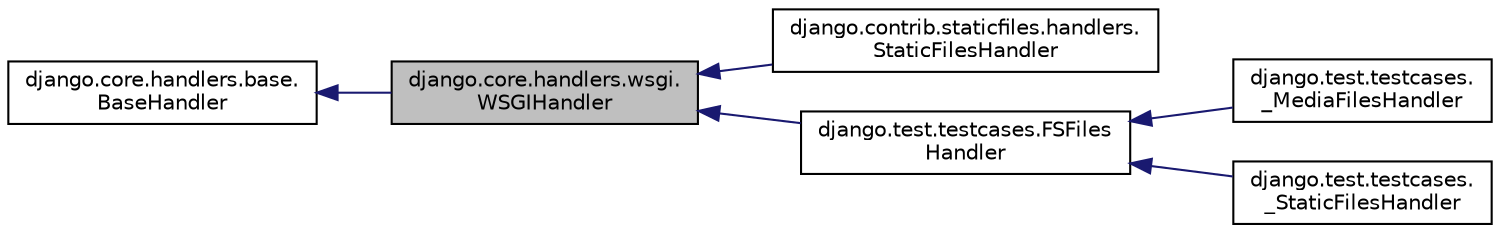 digraph "django.core.handlers.wsgi.WSGIHandler"
{
 // LATEX_PDF_SIZE
  edge [fontname="Helvetica",fontsize="10",labelfontname="Helvetica",labelfontsize="10"];
  node [fontname="Helvetica",fontsize="10",shape=record];
  rankdir="LR";
  Node1 [label="django.core.handlers.wsgi.\lWSGIHandler",height=0.2,width=0.4,color="black", fillcolor="grey75", style="filled", fontcolor="black",tooltip=" "];
  Node2 -> Node1 [dir="back",color="midnightblue",fontsize="10",style="solid",fontname="Helvetica"];
  Node2 [label="django.core.handlers.base.\lBaseHandler",height=0.2,width=0.4,color="black", fillcolor="white", style="filled",URL="$d3/dda/classdjango_1_1core_1_1handlers_1_1base_1_1_base_handler.html",tooltip=" "];
  Node1 -> Node3 [dir="back",color="midnightblue",fontsize="10",style="solid",fontname="Helvetica"];
  Node3 [label="django.contrib.staticfiles.handlers.\lStaticFilesHandler",height=0.2,width=0.4,color="black", fillcolor="white", style="filled",URL="$d8/d97/classdjango_1_1contrib_1_1staticfiles_1_1handlers_1_1_static_files_handler.html",tooltip=" "];
  Node1 -> Node4 [dir="back",color="midnightblue",fontsize="10",style="solid",fontname="Helvetica"];
  Node4 [label="django.test.testcases.FSFiles\lHandler",height=0.2,width=0.4,color="black", fillcolor="white", style="filled",URL="$dc/d70/classdjango_1_1test_1_1testcases_1_1_f_s_files_handler.html",tooltip=" "];
  Node4 -> Node5 [dir="back",color="midnightblue",fontsize="10",style="solid",fontname="Helvetica"];
  Node5 [label="django.test.testcases.\l_MediaFilesHandler",height=0.2,width=0.4,color="black", fillcolor="white", style="filled",URL="$d8/dde/classdjango_1_1test_1_1testcases_1_1___media_files_handler.html",tooltip=" "];
  Node4 -> Node6 [dir="back",color="midnightblue",fontsize="10",style="solid",fontname="Helvetica"];
  Node6 [label="django.test.testcases.\l_StaticFilesHandler",height=0.2,width=0.4,color="black", fillcolor="white", style="filled",URL="$df/d9c/classdjango_1_1test_1_1testcases_1_1___static_files_handler.html",tooltip=" "];
}
